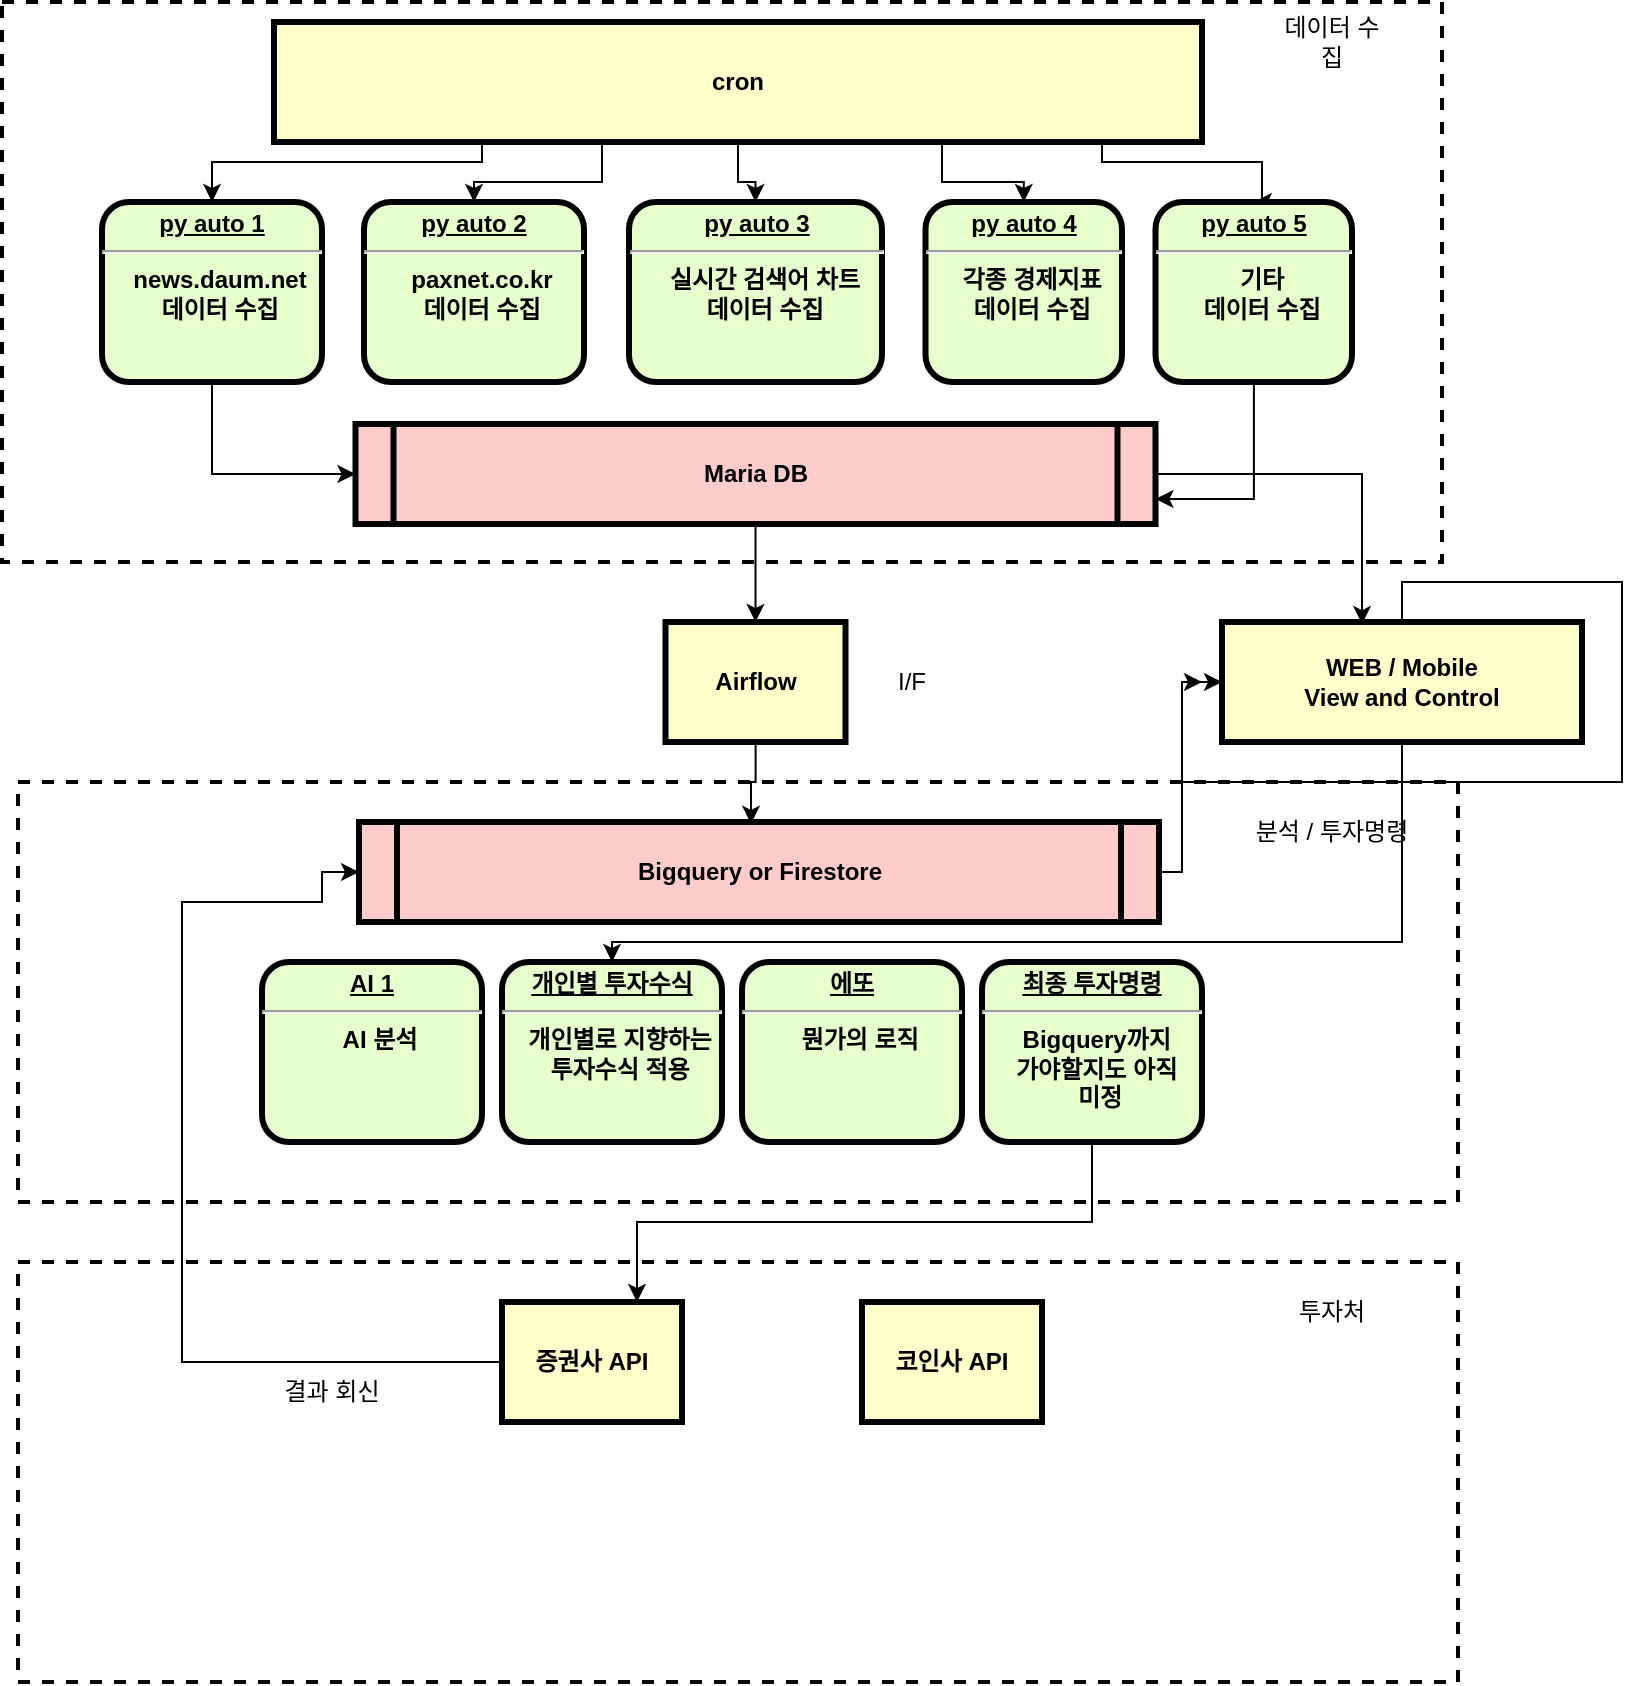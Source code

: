 <mxfile version="20.8.18" type="github">
  <diagram name="Page-1" id="c7558073-3199-34d8-9f00-42111426c3f3">
    <mxGraphModel dx="1434" dy="1933" grid="1" gridSize="10" guides="1" tooltips="1" connect="1" arrows="1" fold="1" page="1" pageScale="1" pageWidth="826" pageHeight="1169" background="none" math="0" shadow="0">
      <root>
        <mxCell id="0" />
        <mxCell id="1" parent="0" />
        <mxCell id="BpFE5sksMubohCKYO5qL-131" value="" style="rounded=0;whiteSpace=wrap;html=1;fillColor=none;dashed=1;strokeWidth=2;" vertex="1" parent="1">
          <mxGeometry x="28" y="630" width="720" height="210" as="geometry" />
        </mxCell>
        <mxCell id="BpFE5sksMubohCKYO5qL-125" value="" style="rounded=0;whiteSpace=wrap;html=1;fillColor=none;dashed=1;strokeWidth=2;" vertex="1" parent="1">
          <mxGeometry x="28" y="390" width="720" height="210" as="geometry" />
        </mxCell>
        <mxCell id="BpFE5sksMubohCKYO5qL-101" value="" style="rounded=0;whiteSpace=wrap;html=1;fillColor=none;dashed=1;strokeWidth=2;" vertex="1" parent="1">
          <mxGeometry x="20" width="720" height="280" as="geometry" />
        </mxCell>
        <mxCell id="BpFE5sksMubohCKYO5qL-118" style="edgeStyle=orthogonalEdgeStyle;rounded=0;orthogonalLoop=1;jettySize=auto;html=1;entryX=0;entryY=0.5;entryDx=0;entryDy=0;" edge="1" parent="1" source="2" target="5">
          <mxGeometry relative="1" as="geometry">
            <Array as="points">
              <mxPoint x="125" y="236" />
            </Array>
          </mxGeometry>
        </mxCell>
        <mxCell id="2" value="&lt;p style=&quot;margin: 0px; margin-top: 4px; text-align: center; text-decoration: underline;&quot;&gt;&lt;strong&gt;py auto 1&lt;br&gt;&lt;/strong&gt;&lt;/p&gt;&lt;hr&gt;&lt;p style=&quot;margin: 0px; margin-left: 8px;&quot;&gt;news.daum.net&lt;/p&gt;&lt;p style=&quot;margin: 0px; margin-left: 8px;&quot;&gt;데이터 수집&lt;/p&gt;" style="verticalAlign=middle;align=center;overflow=fill;fontSize=12;fontFamily=Helvetica;html=1;rounded=1;fontStyle=1;strokeWidth=3;fillColor=#E6FFCC" parent="1" vertex="1">
          <mxGeometry x="70" y="100" width="110" height="90" as="geometry" />
        </mxCell>
        <mxCell id="BpFE5sksMubohCKYO5qL-106" style="edgeStyle=orthogonalEdgeStyle;rounded=0;orthogonalLoop=1;jettySize=auto;html=1;entryX=0.5;entryY=0;entryDx=0;entryDy=0;" edge="1" parent="1" source="5" target="15">
          <mxGeometry relative="1" as="geometry" />
        </mxCell>
        <mxCell id="BpFE5sksMubohCKYO5qL-139" style="edgeStyle=orthogonalEdgeStyle;rounded=0;orthogonalLoop=1;jettySize=auto;html=1;entryX=0.389;entryY=0.017;entryDx=0;entryDy=0;entryPerimeter=0;" edge="1" parent="1" source="5" target="BpFE5sksMubohCKYO5qL-136">
          <mxGeometry relative="1" as="geometry" />
        </mxCell>
        <mxCell id="5" value="Maria DB" style="shape=process;whiteSpace=wrap;align=center;verticalAlign=middle;size=0.048;fontStyle=1;strokeWidth=3;fillColor=#FFCCCC" parent="1" vertex="1">
          <mxGeometry x="196.75" y="211" width="400" height="50" as="geometry" />
        </mxCell>
        <mxCell id="6" value="&lt;p style=&quot;margin: 0px; margin-top: 4px; text-align: center; text-decoration: underline;&quot;&gt;&lt;strong&gt;py auto 2&lt;br&gt;&lt;/strong&gt;&lt;/p&gt;&lt;hr&gt;&lt;p style=&quot;margin: 0px; margin-left: 8px;&quot;&gt;paxnet.co.kr&lt;/p&gt;&lt;p style=&quot;margin: 0px; margin-left: 8px;&quot;&gt;데이터 수집&lt;/p&gt;" style="verticalAlign=middle;align=center;overflow=fill;fontSize=12;fontFamily=Helvetica;html=1;rounded=1;fontStyle=1;strokeWidth=3;fillColor=#E6FFCC" parent="1" vertex="1">
          <mxGeometry x="201" y="100" width="110" height="90" as="geometry" />
        </mxCell>
        <mxCell id="BpFE5sksMubohCKYO5qL-130" style="edgeStyle=orthogonalEdgeStyle;rounded=0;orthogonalLoop=1;jettySize=auto;html=1;entryX=0.75;entryY=0;entryDx=0;entryDy=0;" edge="1" parent="1" source="7" target="14">
          <mxGeometry relative="1" as="geometry">
            <Array as="points">
              <mxPoint x="565" y="610" />
              <mxPoint x="338" y="610" />
            </Array>
          </mxGeometry>
        </mxCell>
        <mxCell id="7" value="&lt;p style=&quot;margin: 0px; margin-top: 4px; text-align: center; text-decoration: underline;&quot;&gt;&lt;strong&gt;&lt;strong&gt;최종 투자명령&lt;/strong&gt;&lt;br&gt;&lt;/strong&gt;&lt;/p&gt;&lt;hr&gt;&lt;p style=&quot;margin: 0px; margin-left: 8px;&quot;&gt;&lt;span style=&quot;background-color: initial;&quot;&gt;Bigquery까지&amp;nbsp;&lt;/span&gt;&lt;br&gt;&lt;/p&gt;&lt;p style=&quot;margin: 0px; margin-left: 8px;&quot;&gt;&lt;span style=&quot;background-color: initial;&quot;&gt;가야할지도 아직&amp;nbsp;&lt;/span&gt;&lt;/p&gt;&lt;p style=&quot;margin: 0px; margin-left: 8px;&quot;&gt;&lt;span style=&quot;background-color: initial;&quot;&gt;미정&lt;/span&gt;&lt;/p&gt;" style="verticalAlign=middle;align=center;overflow=fill;fontSize=12;fontFamily=Helvetica;html=1;rounded=1;fontStyle=1;strokeWidth=3;fillColor=#E6FFCC" parent="1" vertex="1">
          <mxGeometry x="510" y="480" width="110" height="90" as="geometry" />
        </mxCell>
        <mxCell id="8" value="&lt;p style=&quot;margin: 0px; margin-top: 4px; text-align: center; text-decoration: underline;&quot;&gt;&lt;strong&gt;&lt;strong&gt;py auto 3&lt;/strong&gt;&lt;br&gt;&lt;/strong&gt;&lt;/p&gt;&lt;hr&gt;&lt;p style=&quot;margin: 0px; margin-left: 8px;&quot;&gt;실시간 검색어 차트&lt;/p&gt;&lt;p style=&quot;margin: 0px; margin-left: 8px;&quot;&gt;데이터 수집&lt;/p&gt;" style="verticalAlign=middle;align=center;overflow=fill;fontSize=12;fontFamily=Helvetica;html=1;rounded=1;fontStyle=1;strokeWidth=3;fillColor=#E6FFCC" parent="1" vertex="1">
          <mxGeometry x="333.5" y="100" width="126.5" height="90" as="geometry" />
        </mxCell>
        <mxCell id="9" value="&lt;p style=&quot;margin: 0px; margin-top: 4px; text-align: center; text-decoration: underline;&quot;&gt;&lt;strong&gt;&lt;strong&gt;에또&lt;/strong&gt;&lt;br&gt;&lt;/strong&gt;&lt;/p&gt;&lt;hr&gt;&lt;p style=&quot;margin: 0px; margin-left: 8px;&quot;&gt;뭔가의 로직&lt;/p&gt;" style="verticalAlign=middle;align=center;overflow=fill;fontSize=12;fontFamily=Helvetica;html=1;rounded=1;fontStyle=1;strokeWidth=3;fillColor=#E6FFCC" parent="1" vertex="1">
          <mxGeometry x="390" y="480" width="110" height="90" as="geometry" />
        </mxCell>
        <mxCell id="10" value="&lt;p style=&quot;margin: 0px; margin-top: 4px; text-align: center; text-decoration: underline;&quot;&gt;&lt;strong&gt;&lt;strong&gt;AI 1&lt;/strong&gt;&lt;br&gt;&lt;/strong&gt;&lt;/p&gt;&lt;hr&gt;&lt;p style=&quot;margin: 0px; margin-left: 8px;&quot;&gt;AI 분석&lt;br&gt;&lt;/p&gt;" style="verticalAlign=middle;align=center;overflow=fill;fontSize=12;fontFamily=Helvetica;html=1;rounded=1;fontStyle=1;strokeWidth=3;fillColor=#E6FFCC" parent="1" vertex="1">
          <mxGeometry x="150.0" y="480" width="110" height="90" as="geometry" />
        </mxCell>
        <mxCell id="BpFE5sksMubohCKYO5qL-113" style="edgeStyle=orthogonalEdgeStyle;rounded=0;orthogonalLoop=1;jettySize=auto;html=1;exitX=0.5;exitY=1;exitDx=0;exitDy=0;" edge="1" parent="1" source="12" target="2">
          <mxGeometry relative="1" as="geometry">
            <Array as="points">
              <mxPoint x="260" y="70" />
              <mxPoint x="260" y="80" />
              <mxPoint x="125" y="80" />
            </Array>
          </mxGeometry>
        </mxCell>
        <mxCell id="BpFE5sksMubohCKYO5qL-114" style="edgeStyle=orthogonalEdgeStyle;rounded=0;orthogonalLoop=1;jettySize=auto;html=1;entryX=0.5;entryY=0;entryDx=0;entryDy=0;" edge="1" parent="1" source="12" target="6">
          <mxGeometry relative="1" as="geometry">
            <Array as="points">
              <mxPoint x="320" y="90" />
              <mxPoint x="256" y="90" />
            </Array>
          </mxGeometry>
        </mxCell>
        <mxCell id="BpFE5sksMubohCKYO5qL-115" style="edgeStyle=orthogonalEdgeStyle;rounded=0;orthogonalLoop=1;jettySize=auto;html=1;entryX=0.5;entryY=0;entryDx=0;entryDy=0;" edge="1" parent="1" source="12" target="BpFE5sksMubohCKYO5qL-100">
          <mxGeometry relative="1" as="geometry">
            <Array as="points">
              <mxPoint x="570" y="80" />
              <mxPoint x="650" y="80" />
            </Array>
          </mxGeometry>
        </mxCell>
        <mxCell id="BpFE5sksMubohCKYO5qL-116" style="edgeStyle=orthogonalEdgeStyle;rounded=0;orthogonalLoop=1;jettySize=auto;html=1;entryX=0.5;entryY=0;entryDx=0;entryDy=0;" edge="1" parent="1" source="12" target="BpFE5sksMubohCKYO5qL-99">
          <mxGeometry relative="1" as="geometry">
            <Array as="points">
              <mxPoint x="490" y="90" />
              <mxPoint x="531" y="90" />
            </Array>
          </mxGeometry>
        </mxCell>
        <mxCell id="BpFE5sksMubohCKYO5qL-117" style="edgeStyle=orthogonalEdgeStyle;rounded=0;orthogonalLoop=1;jettySize=auto;html=1;" edge="1" parent="1" source="12" target="8">
          <mxGeometry relative="1" as="geometry" />
        </mxCell>
        <mxCell id="12" value="cron" style="whiteSpace=wrap;align=center;verticalAlign=middle;fontStyle=1;strokeWidth=3;fillColor=#FFFFCC" parent="1" vertex="1">
          <mxGeometry x="156" y="10" width="464" height="60" as="geometry" />
        </mxCell>
        <mxCell id="13" value="코인사 API" style="whiteSpace=wrap;align=center;verticalAlign=middle;fontStyle=1;strokeWidth=3;fillColor=#FFFFCC" parent="1" vertex="1">
          <mxGeometry x="450.0" y="650" width="90" height="60" as="geometry" />
        </mxCell>
        <mxCell id="BpFE5sksMubohCKYO5qL-133" style="edgeStyle=orthogonalEdgeStyle;rounded=0;orthogonalLoop=1;jettySize=auto;html=1;entryX=0;entryY=0.5;entryDx=0;entryDy=0;" edge="1" parent="1" source="14" target="BpFE5sksMubohCKYO5qL-103">
          <mxGeometry relative="1" as="geometry">
            <Array as="points">
              <mxPoint x="110" y="680" />
              <mxPoint x="110" y="450" />
              <mxPoint x="180" y="450" />
              <mxPoint x="180" y="435" />
            </Array>
          </mxGeometry>
        </mxCell>
        <mxCell id="14" value="증권사 API" style="whiteSpace=wrap;align=center;verticalAlign=middle;fontStyle=1;strokeWidth=3;fillColor=#FFFFCC" parent="1" vertex="1">
          <mxGeometry x="270" y="650.0" width="90" height="60" as="geometry" />
        </mxCell>
        <mxCell id="BpFE5sksMubohCKYO5qL-110" style="edgeStyle=orthogonalEdgeStyle;rounded=0;orthogonalLoop=1;jettySize=auto;html=1;entryX=0.49;entryY=0.018;entryDx=0;entryDy=0;entryPerimeter=0;" edge="1" parent="1" source="15" target="BpFE5sksMubohCKYO5qL-103">
          <mxGeometry relative="1" as="geometry" />
        </mxCell>
        <mxCell id="15" value="Airflow" style="whiteSpace=wrap;align=center;verticalAlign=middle;fontStyle=1;strokeWidth=3;fillColor=#FFFFCC" parent="1" vertex="1">
          <mxGeometry x="351.75" y="310" width="90" height="60" as="geometry" />
        </mxCell>
        <mxCell id="11" value="&lt;p style=&quot;margin: 0px; margin-top: 4px; text-align: center; text-decoration: underline;&quot;&gt;&lt;strong&gt;&lt;strong&gt;개인별 투자수식&lt;/strong&gt;&lt;br&gt;&lt;/strong&gt;&lt;/p&gt;&lt;hr&gt;&lt;p style=&quot;margin: 0px; margin-left: 8px;&quot;&gt;개인별로 지향하는&lt;/p&gt;&lt;p style=&quot;margin: 0px; margin-left: 8px;&quot;&gt;&lt;span style=&quot;background-color: initial;&quot;&gt;투자수식 적용&lt;/span&gt;&lt;/p&gt;" style="verticalAlign=middle;align=center;overflow=fill;fontSize=12;fontFamily=Helvetica;html=1;rounded=1;fontStyle=1;strokeWidth=3;fillColor=#E6FFCC" parent="1" vertex="1">
          <mxGeometry x="270.0" y="480" width="110" height="90" as="geometry" />
        </mxCell>
        <mxCell id="BpFE5sksMubohCKYO5qL-99" value="&lt;p style=&quot;margin: 0px; margin-top: 4px; text-align: center; text-decoration: underline;&quot;&gt;&lt;strong&gt;&lt;strong&gt;py auto 4&lt;/strong&gt;&lt;br&gt;&lt;/strong&gt;&lt;/p&gt;&lt;hr&gt;&lt;p style=&quot;margin: 0px; margin-left: 8px;&quot;&gt;각종 경제지표&lt;/p&gt;&lt;p style=&quot;margin: 0px; margin-left: 8px;&quot;&gt;데이터 수집&lt;/p&gt;" style="verticalAlign=middle;align=center;overflow=fill;fontSize=12;fontFamily=Helvetica;html=1;rounded=1;fontStyle=1;strokeWidth=3;fillColor=#E6FFCC" vertex="1" parent="1">
          <mxGeometry x="481.75" y="100" width="98.25" height="90" as="geometry" />
        </mxCell>
        <mxCell id="BpFE5sksMubohCKYO5qL-122" style="edgeStyle=orthogonalEdgeStyle;rounded=0;orthogonalLoop=1;jettySize=auto;html=1;entryX=1;entryY=0.75;entryDx=0;entryDy=0;" edge="1" parent="1" source="BpFE5sksMubohCKYO5qL-100" target="5">
          <mxGeometry relative="1" as="geometry" />
        </mxCell>
        <mxCell id="BpFE5sksMubohCKYO5qL-100" value="&lt;p style=&quot;margin: 0px; margin-top: 4px; text-align: center; text-decoration: underline;&quot;&gt;&lt;strong&gt;&lt;strong&gt;py auto 5&lt;/strong&gt;&lt;br&gt;&lt;/strong&gt;&lt;/p&gt;&lt;hr&gt;&lt;p style=&quot;margin: 0px; margin-left: 8px;&quot;&gt;기타&lt;/p&gt;&lt;p style=&quot;margin: 0px; margin-left: 8px;&quot;&gt;데이터 수집&lt;/p&gt;" style="verticalAlign=middle;align=center;overflow=fill;fontSize=12;fontFamily=Helvetica;html=1;rounded=1;fontStyle=1;strokeWidth=3;fillColor=#E6FFCC" vertex="1" parent="1">
          <mxGeometry x="596.75" y="100" width="98.25" height="90" as="geometry" />
        </mxCell>
        <mxCell id="BpFE5sksMubohCKYO5qL-140" style="edgeStyle=orthogonalEdgeStyle;rounded=0;orthogonalLoop=1;jettySize=auto;html=1;" edge="1" parent="1" source="BpFE5sksMubohCKYO5qL-103">
          <mxGeometry relative="1" as="geometry">
            <mxPoint x="620" y="340" as="targetPoint" />
            <Array as="points">
              <mxPoint x="610" y="435" />
              <mxPoint x="610" y="340" />
            </Array>
          </mxGeometry>
        </mxCell>
        <mxCell id="BpFE5sksMubohCKYO5qL-103" value="Bigquery or Firestore" style="shape=process;whiteSpace=wrap;align=center;verticalAlign=middle;size=0.048;fontStyle=1;strokeWidth=3;fillColor=#FFCCCC" vertex="1" parent="1">
          <mxGeometry x="198.5" y="410" width="400" height="50" as="geometry" />
        </mxCell>
        <mxCell id="BpFE5sksMubohCKYO5qL-104" value="I/F" style="rounded=0;whiteSpace=wrap;html=1;dashed=1;strokeWidth=2;fillColor=none;strokeColor=none;" vertex="1" parent="1">
          <mxGeometry x="450" y="330" width="50" height="20" as="geometry" />
        </mxCell>
        <mxCell id="BpFE5sksMubohCKYO5qL-124" value="데이터 수집" style="rounded=0;whiteSpace=wrap;html=1;dashed=1;strokeWidth=2;fillColor=none;strokeColor=none;" vertex="1" parent="1">
          <mxGeometry x="660" y="10" width="50" height="20" as="geometry" />
        </mxCell>
        <mxCell id="BpFE5sksMubohCKYO5qL-126" value="분석 / 투자명령" style="rounded=0;whiteSpace=wrap;html=1;dashed=1;strokeWidth=2;fillColor=none;strokeColor=none;" vertex="1" parent="1">
          <mxGeometry x="640" y="400" width="90" height="30" as="geometry" />
        </mxCell>
        <mxCell id="BpFE5sksMubohCKYO5qL-132" value="투자처" style="rounded=0;whiteSpace=wrap;html=1;dashed=1;strokeWidth=2;fillColor=none;strokeColor=none;" vertex="1" parent="1">
          <mxGeometry x="640" y="640" width="90" height="30" as="geometry" />
        </mxCell>
        <mxCell id="BpFE5sksMubohCKYO5qL-134" value="결과 회신" style="rounded=0;whiteSpace=wrap;html=1;dashed=1;strokeWidth=2;fillColor=none;strokeColor=none;" vertex="1" parent="1">
          <mxGeometry x="140" y="680" width="90" height="30" as="geometry" />
        </mxCell>
        <mxCell id="BpFE5sksMubohCKYO5qL-137" style="edgeStyle=orthogonalEdgeStyle;rounded=0;orthogonalLoop=1;jettySize=auto;html=1;" edge="1" parent="1" source="BpFE5sksMubohCKYO5qL-136" target="11">
          <mxGeometry relative="1" as="geometry">
            <Array as="points">
              <mxPoint x="720" y="470" />
              <mxPoint x="325" y="470" />
            </Array>
          </mxGeometry>
        </mxCell>
        <mxCell id="BpFE5sksMubohCKYO5qL-136" value="WEB / Mobile&#xa;View and Control" style="whiteSpace=wrap;align=center;verticalAlign=middle;fontStyle=1;strokeWidth=3;fillColor=#FFFFCC" vertex="1" parent="1">
          <mxGeometry x="630" y="310" width="180" height="60" as="geometry" />
        </mxCell>
        <mxCell id="BpFE5sksMubohCKYO5qL-141" style="edgeStyle=orthogonalEdgeStyle;rounded=0;orthogonalLoop=1;jettySize=auto;html=1;entryX=0;entryY=0.5;entryDx=0;entryDy=0;" edge="1" parent="1" source="BpFE5sksMubohCKYO5qL-136" target="BpFE5sksMubohCKYO5qL-136">
          <mxGeometry relative="1" as="geometry" />
        </mxCell>
      </root>
    </mxGraphModel>
  </diagram>
</mxfile>
